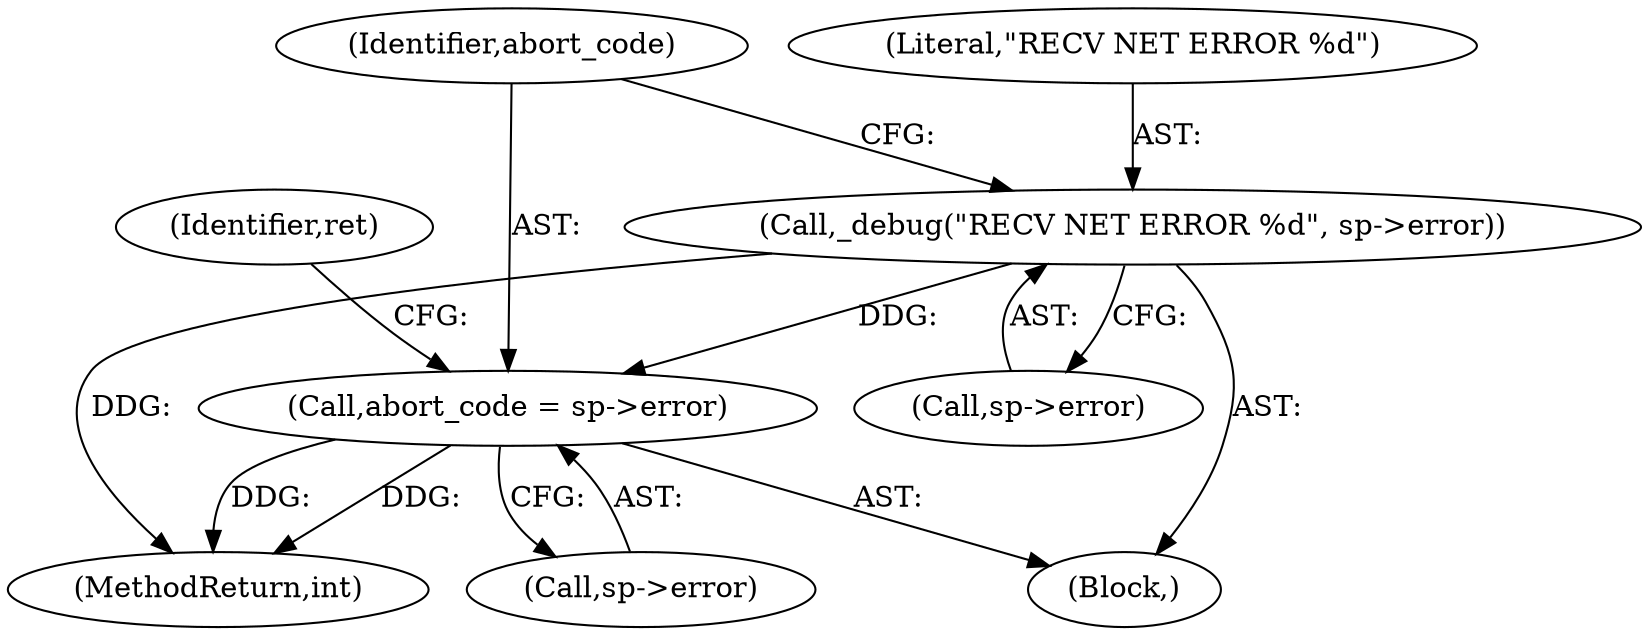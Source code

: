 digraph "0_linux_f3d3342602f8bcbf37d7c46641cb9bca7618eb1c_29@pointer" {
"1000833" [label="(Call,_debug(\"RECV NET ERROR %d\", sp->error))"];
"1000838" [label="(Call,abort_code = sp->error)"];
"1000835" [label="(Call,sp->error)"];
"1000840" [label="(Call,sp->error)"];
"1000839" [label="(Identifier,abort_code)"];
"1000844" [label="(Identifier,ret)"];
"1000791" [label="(Block,)"];
"1000838" [label="(Call,abort_code = sp->error)"];
"1000834" [label="(Literal,\"RECV NET ERROR %d\")"];
"1000833" [label="(Call,_debug(\"RECV NET ERROR %d\", sp->error))"];
"1001010" [label="(MethodReturn,int)"];
"1000833" -> "1000791"  [label="AST: "];
"1000833" -> "1000835"  [label="CFG: "];
"1000834" -> "1000833"  [label="AST: "];
"1000835" -> "1000833"  [label="AST: "];
"1000839" -> "1000833"  [label="CFG: "];
"1000833" -> "1001010"  [label="DDG: "];
"1000833" -> "1000838"  [label="DDG: "];
"1000838" -> "1000791"  [label="AST: "];
"1000838" -> "1000840"  [label="CFG: "];
"1000839" -> "1000838"  [label="AST: "];
"1000840" -> "1000838"  [label="AST: "];
"1000844" -> "1000838"  [label="CFG: "];
"1000838" -> "1001010"  [label="DDG: "];
"1000838" -> "1001010"  [label="DDG: "];
}

